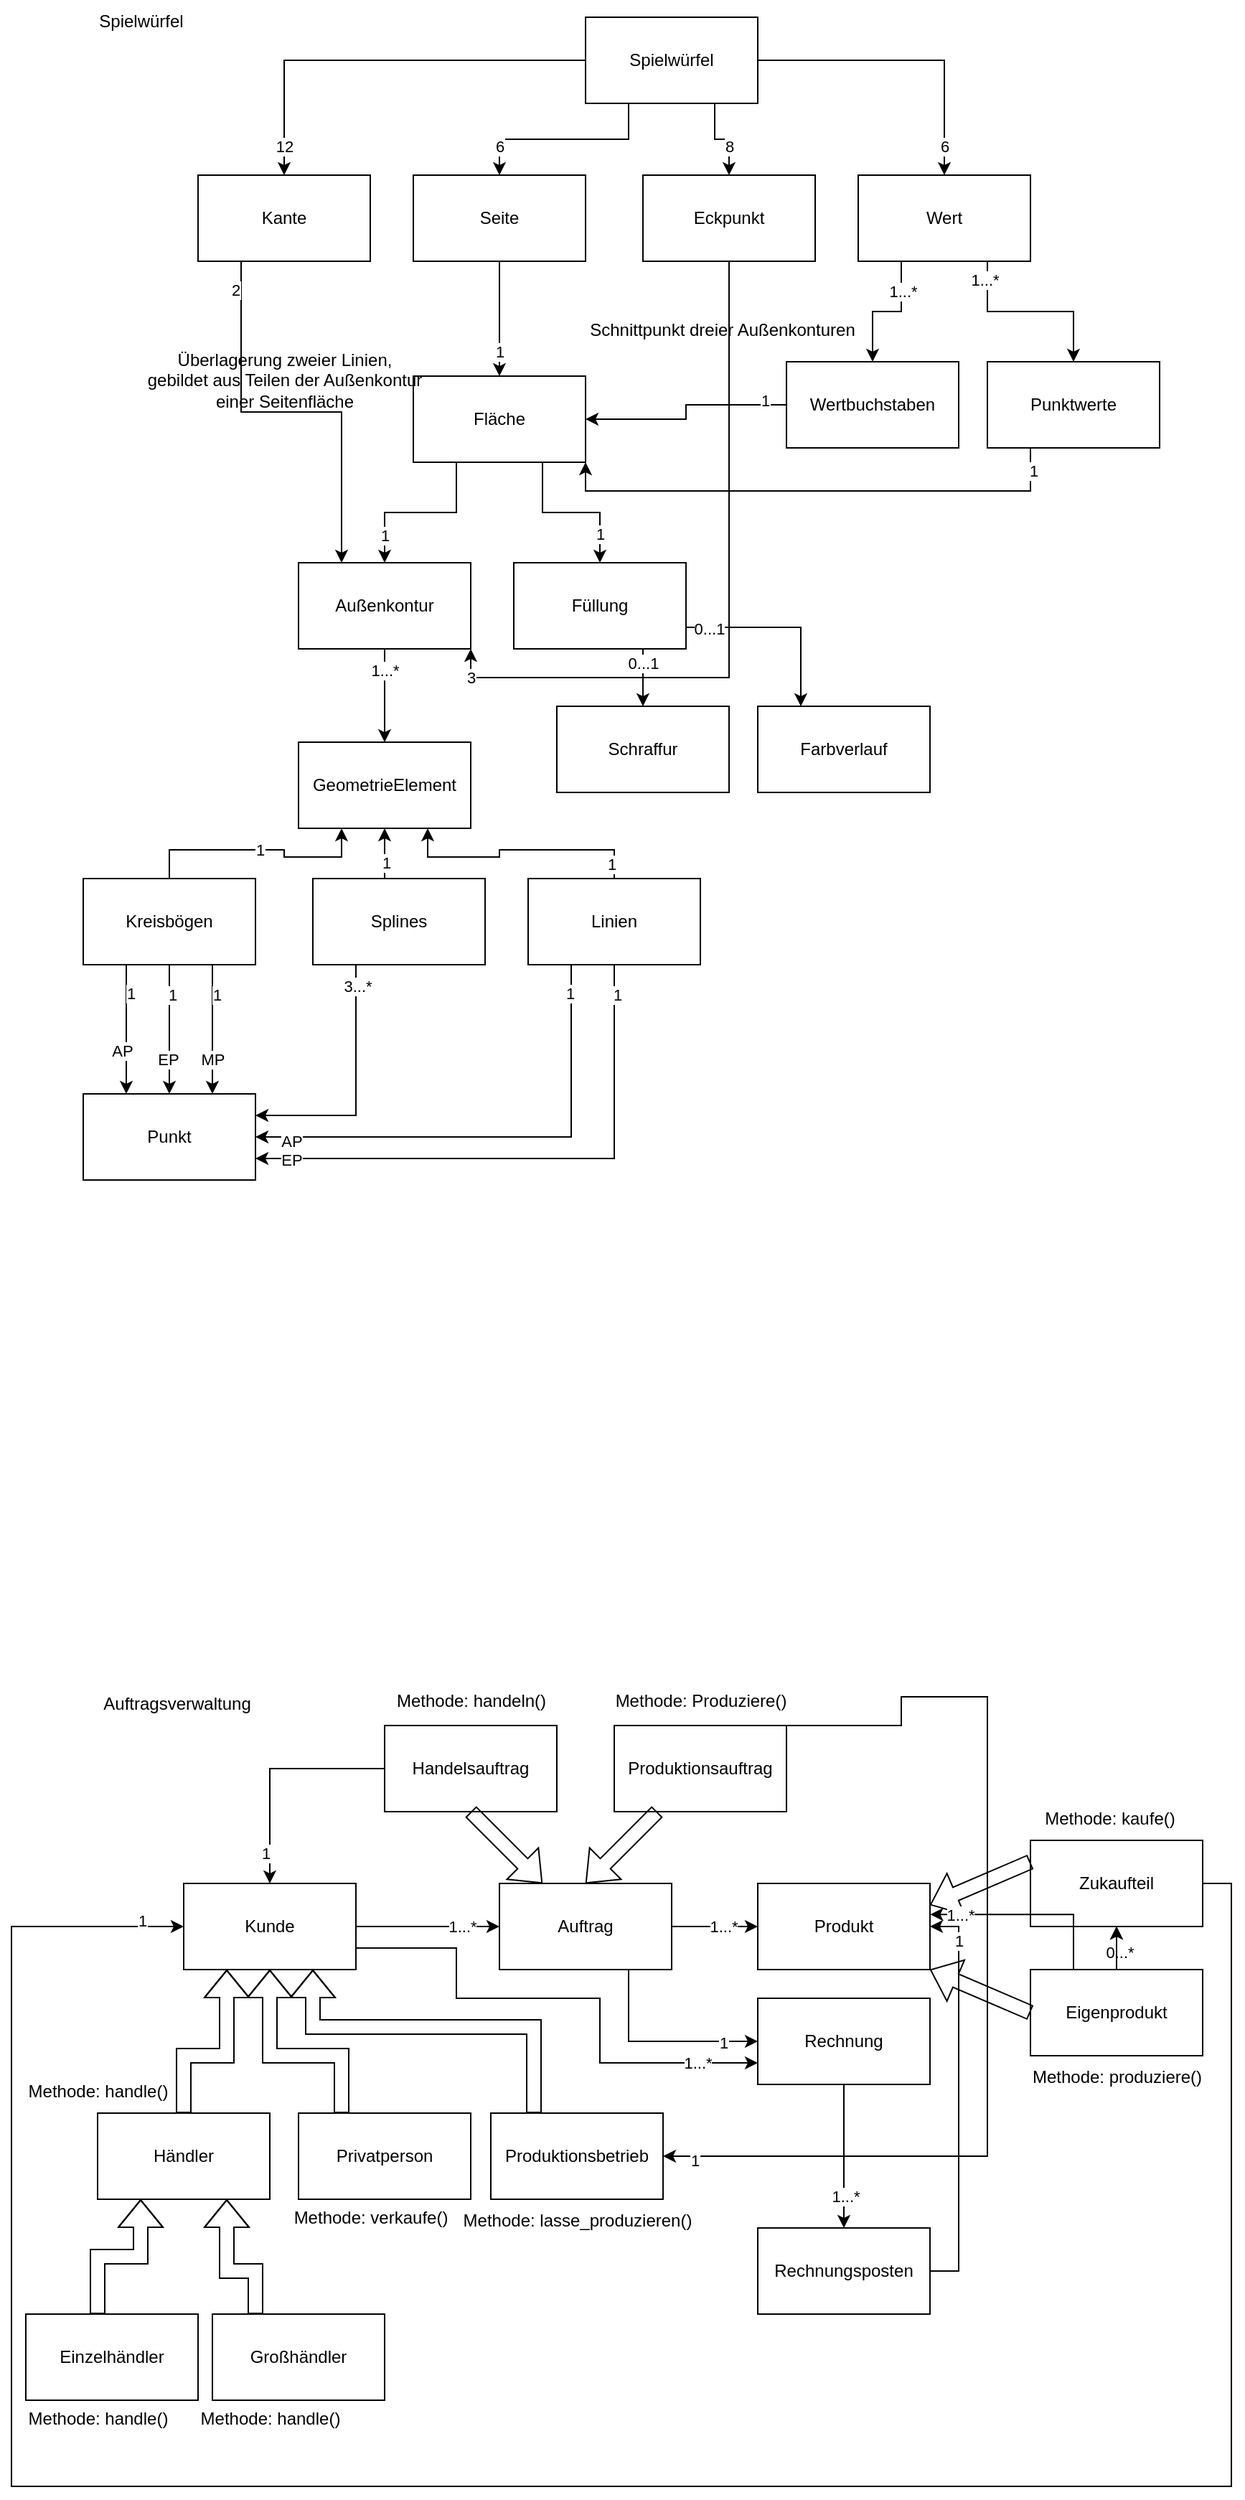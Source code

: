 <mxfile version="22.1.3" type="device">
  <diagram name="Seite-1" id="fMnwsKvVksurHx0eQshE">
    <mxGraphModel dx="2093" dy="650" grid="1" gridSize="10" guides="1" tooltips="1" connect="1" arrows="1" fold="1" page="1" pageScale="1" pageWidth="827" pageHeight="1169" math="0" shadow="0">
      <root>
        <mxCell id="0" />
        <mxCell id="1" parent="0" />
        <mxCell id="0lmSHoSCilfrgO7fGJNc-40" style="edgeStyle=orthogonalEdgeStyle;rounded=0;orthogonalLoop=1;jettySize=auto;html=1;exitX=0.25;exitY=1;exitDx=0;exitDy=0;" parent="1" source="0lmSHoSCilfrgO7fGJNc-1" target="0lmSHoSCilfrgO7fGJNc-38" edge="1">
          <mxGeometry relative="1" as="geometry" />
        </mxCell>
        <mxCell id="0lmSHoSCilfrgO7fGJNc-52" value="1...*" style="edgeLabel;html=1;align=center;verticalAlign=middle;resizable=0;points=[];" parent="0lmSHoSCilfrgO7fGJNc-40" vertex="1" connectable="0">
          <mxGeometry x="-0.544" y="1" relative="1" as="geometry">
            <mxPoint as="offset" />
          </mxGeometry>
        </mxCell>
        <mxCell id="0lmSHoSCilfrgO7fGJNc-41" style="edgeStyle=orthogonalEdgeStyle;rounded=0;orthogonalLoop=1;jettySize=auto;html=1;exitX=0.75;exitY=1;exitDx=0;exitDy=0;entryX=0.5;entryY=0;entryDx=0;entryDy=0;" parent="1" source="0lmSHoSCilfrgO7fGJNc-1" target="0lmSHoSCilfrgO7fGJNc-39" edge="1">
          <mxGeometry relative="1" as="geometry" />
        </mxCell>
        <mxCell id="0lmSHoSCilfrgO7fGJNc-53" value="1...*" style="edgeLabel;html=1;align=center;verticalAlign=middle;resizable=0;points=[];" parent="0lmSHoSCilfrgO7fGJNc-41" vertex="1" connectable="0">
          <mxGeometry x="-0.801" y="-2" relative="1" as="geometry">
            <mxPoint as="offset" />
          </mxGeometry>
        </mxCell>
        <mxCell id="0lmSHoSCilfrgO7fGJNc-1" value="Wert" style="rounded=0;whiteSpace=wrap;html=1;" parent="1" vertex="1">
          <mxGeometry x="550" y="130" width="120" height="60" as="geometry" />
        </mxCell>
        <mxCell id="0lmSHoSCilfrgO7fGJNc-32" style="edgeStyle=orthogonalEdgeStyle;rounded=0;orthogonalLoop=1;jettySize=auto;html=1;exitX=0.5;exitY=1;exitDx=0;exitDy=0;entryX=1;entryY=1;entryDx=0;entryDy=0;" parent="1" source="0lmSHoSCilfrgO7fGJNc-2" target="0lmSHoSCilfrgO7fGJNc-6" edge="1">
          <mxGeometry relative="1" as="geometry" />
        </mxCell>
        <mxCell id="0lmSHoSCilfrgO7fGJNc-74" value="3" style="edgeLabel;html=1;align=center;verticalAlign=middle;resizable=0;points=[];" parent="0lmSHoSCilfrgO7fGJNc-32" vertex="1" connectable="0">
          <mxGeometry x="-0.94" y="-1" relative="1" as="geometry">
            <mxPoint x="-179" y="275" as="offset" />
          </mxGeometry>
        </mxCell>
        <mxCell id="0lmSHoSCilfrgO7fGJNc-2" value="Eckpunkt" style="rounded=0;whiteSpace=wrap;html=1;" parent="1" vertex="1">
          <mxGeometry x="400" y="130" width="120" height="60" as="geometry" />
        </mxCell>
        <mxCell id="0lmSHoSCilfrgO7fGJNc-14" style="edgeStyle=orthogonalEdgeStyle;rounded=0;orthogonalLoop=1;jettySize=auto;html=1;exitX=0.5;exitY=1;exitDx=0;exitDy=0;entryX=0.5;entryY=0;entryDx=0;entryDy=0;" parent="1" source="0lmSHoSCilfrgO7fGJNc-3" target="0lmSHoSCilfrgO7fGJNc-5" edge="1">
          <mxGeometry relative="1" as="geometry" />
        </mxCell>
        <mxCell id="0lmSHoSCilfrgO7fGJNc-48" value="1" style="edgeLabel;html=1;align=center;verticalAlign=middle;resizable=0;points=[];" parent="0lmSHoSCilfrgO7fGJNc-14" vertex="1" connectable="0">
          <mxGeometry x="-0.558" y="1" relative="1" as="geometry">
            <mxPoint x="-1" y="45" as="offset" />
          </mxGeometry>
        </mxCell>
        <mxCell id="0lmSHoSCilfrgO7fGJNc-3" value="Seite" style="rounded=0;whiteSpace=wrap;html=1;" parent="1" vertex="1">
          <mxGeometry x="240" y="130" width="120" height="60" as="geometry" />
        </mxCell>
        <mxCell id="0lmSHoSCilfrgO7fGJNc-31" style="edgeStyle=orthogonalEdgeStyle;rounded=0;orthogonalLoop=1;jettySize=auto;html=1;exitX=0.25;exitY=1;exitDx=0;exitDy=0;entryX=0.25;entryY=0;entryDx=0;entryDy=0;" parent="1" source="0lmSHoSCilfrgO7fGJNc-4" target="0lmSHoSCilfrgO7fGJNc-6" edge="1">
          <mxGeometry relative="1" as="geometry" />
        </mxCell>
        <mxCell id="0lmSHoSCilfrgO7fGJNc-58" value="2" style="edgeLabel;html=1;align=center;verticalAlign=middle;resizable=0;points=[];" parent="0lmSHoSCilfrgO7fGJNc-31" vertex="1" connectable="0">
          <mxGeometry x="-0.86" y="-4" relative="1" as="geometry">
            <mxPoint as="offset" />
          </mxGeometry>
        </mxCell>
        <mxCell id="0lmSHoSCilfrgO7fGJNc-4" value="Kante" style="rounded=0;whiteSpace=wrap;html=1;" parent="1" vertex="1">
          <mxGeometry x="90" y="130" width="120" height="60" as="geometry" />
        </mxCell>
        <mxCell id="0lmSHoSCilfrgO7fGJNc-15" style="edgeStyle=orthogonalEdgeStyle;rounded=0;orthogonalLoop=1;jettySize=auto;html=1;exitX=0.25;exitY=1;exitDx=0;exitDy=0;entryX=0.5;entryY=0;entryDx=0;entryDy=0;" parent="1" source="0lmSHoSCilfrgO7fGJNc-5" target="0lmSHoSCilfrgO7fGJNc-6" edge="1">
          <mxGeometry relative="1" as="geometry" />
        </mxCell>
        <mxCell id="0lmSHoSCilfrgO7fGJNc-54" value="1" style="edgeLabel;html=1;align=center;verticalAlign=middle;resizable=0;points=[];" parent="0lmSHoSCilfrgO7fGJNc-15" vertex="1" connectable="0">
          <mxGeometry x="-0.626" relative="1" as="geometry">
            <mxPoint x="-50" y="28" as="offset" />
          </mxGeometry>
        </mxCell>
        <mxCell id="0lmSHoSCilfrgO7fGJNc-16" value="1" style="edgeStyle=orthogonalEdgeStyle;rounded=0;orthogonalLoop=1;jettySize=auto;html=1;exitX=0.75;exitY=1;exitDx=0;exitDy=0;" parent="1" source="0lmSHoSCilfrgO7fGJNc-5" target="0lmSHoSCilfrgO7fGJNc-8" edge="1">
          <mxGeometry x="0.636" relative="1" as="geometry">
            <mxPoint as="offset" />
          </mxGeometry>
        </mxCell>
        <mxCell id="0lmSHoSCilfrgO7fGJNc-5" value="Fläche" style="rounded=0;whiteSpace=wrap;html=1;" parent="1" vertex="1">
          <mxGeometry x="240" y="270" width="120" height="60" as="geometry" />
        </mxCell>
        <mxCell id="0lmSHoSCilfrgO7fGJNc-17" style="edgeStyle=orthogonalEdgeStyle;rounded=0;orthogonalLoop=1;jettySize=auto;html=1;exitX=0.5;exitY=1;exitDx=0;exitDy=0;entryX=0.5;entryY=0;entryDx=0;entryDy=0;" parent="1" source="0lmSHoSCilfrgO7fGJNc-6" target="0lmSHoSCilfrgO7fGJNc-7" edge="1">
          <mxGeometry relative="1" as="geometry" />
        </mxCell>
        <mxCell id="0lmSHoSCilfrgO7fGJNc-57" value="1...*" style="edgeLabel;html=1;align=center;verticalAlign=middle;resizable=0;points=[];" parent="0lmSHoSCilfrgO7fGJNc-17" vertex="1" connectable="0">
          <mxGeometry x="-0.559" relative="1" as="geometry">
            <mxPoint as="offset" />
          </mxGeometry>
        </mxCell>
        <mxCell id="0lmSHoSCilfrgO7fGJNc-6" value="Außenkontur" style="rounded=0;whiteSpace=wrap;html=1;" parent="1" vertex="1">
          <mxGeometry x="160" y="400" width="120" height="60" as="geometry" />
        </mxCell>
        <mxCell id="0lmSHoSCilfrgO7fGJNc-21" value="1" style="edgeStyle=orthogonalEdgeStyle;rounded=0;orthogonalLoop=1;jettySize=auto;html=1;exitX=0.5;exitY=0;exitDx=0;exitDy=0;entryX=0.25;entryY=1;entryDx=0;entryDy=0;" parent="1" source="0lmSHoSCilfrgO7fGJNc-18" target="0lmSHoSCilfrgO7fGJNc-7" edge="1">
          <mxGeometry relative="1" as="geometry" />
        </mxCell>
        <mxCell id="0lmSHoSCilfrgO7fGJNc-22" style="edgeStyle=orthogonalEdgeStyle;rounded=0;orthogonalLoop=1;jettySize=auto;html=1;exitX=0.5;exitY=0;exitDx=0;exitDy=0;entryX=0.5;entryY=1;entryDx=0;entryDy=0;" parent="1" source="0lmSHoSCilfrgO7fGJNc-19" target="0lmSHoSCilfrgO7fGJNc-7" edge="1">
          <mxGeometry relative="1" as="geometry" />
        </mxCell>
        <mxCell id="0lmSHoSCilfrgO7fGJNc-59" value="1" style="edgeLabel;html=1;align=center;verticalAlign=middle;resizable=0;points=[];" parent="0lmSHoSCilfrgO7fGJNc-22" vertex="1" connectable="0">
          <mxGeometry x="-0.056" y="-1" relative="1" as="geometry">
            <mxPoint as="offset" />
          </mxGeometry>
        </mxCell>
        <mxCell id="0lmSHoSCilfrgO7fGJNc-23" style="edgeStyle=orthogonalEdgeStyle;rounded=0;orthogonalLoop=1;jettySize=auto;html=1;exitX=0.5;exitY=0;exitDx=0;exitDy=0;entryX=0.75;entryY=1;entryDx=0;entryDy=0;" parent="1" source="0lmSHoSCilfrgO7fGJNc-20" target="0lmSHoSCilfrgO7fGJNc-7" edge="1">
          <mxGeometry relative="1" as="geometry" />
        </mxCell>
        <mxCell id="0lmSHoSCilfrgO7fGJNc-60" value="1" style="edgeLabel;html=1;align=center;verticalAlign=middle;resizable=0;points=[];" parent="0lmSHoSCilfrgO7fGJNc-23" vertex="1" connectable="0">
          <mxGeometry x="-0.882" y="2" relative="1" as="geometry">
            <mxPoint as="offset" />
          </mxGeometry>
        </mxCell>
        <mxCell id="0lmSHoSCilfrgO7fGJNc-7" value="GeometrieElement" style="rounded=0;whiteSpace=wrap;html=1;" parent="1" vertex="1">
          <mxGeometry x="160" y="525" width="120" height="60" as="geometry" />
        </mxCell>
        <mxCell id="0lmSHoSCilfrgO7fGJNc-46" style="edgeStyle=orthogonalEdgeStyle;rounded=0;orthogonalLoop=1;jettySize=auto;html=1;exitX=0.75;exitY=1;exitDx=0;exitDy=0;entryX=0.5;entryY=0;entryDx=0;entryDy=0;" parent="1" source="0lmSHoSCilfrgO7fGJNc-8" target="0lmSHoSCilfrgO7fGJNc-44" edge="1">
          <mxGeometry relative="1" as="geometry" />
        </mxCell>
        <mxCell id="0lmSHoSCilfrgO7fGJNc-56" value="0...1" style="edgeLabel;html=1;align=center;verticalAlign=middle;resizable=0;points=[];" parent="0lmSHoSCilfrgO7fGJNc-46" vertex="1" connectable="0">
          <mxGeometry x="-0.855" relative="1" as="geometry">
            <mxPoint y="7" as="offset" />
          </mxGeometry>
        </mxCell>
        <mxCell id="0lmSHoSCilfrgO7fGJNc-47" style="edgeStyle=orthogonalEdgeStyle;rounded=0;orthogonalLoop=1;jettySize=auto;html=1;exitX=1;exitY=0.75;exitDx=0;exitDy=0;entryX=0.25;entryY=0;entryDx=0;entryDy=0;" parent="1" source="0lmSHoSCilfrgO7fGJNc-8" target="0lmSHoSCilfrgO7fGJNc-45" edge="1">
          <mxGeometry relative="1" as="geometry" />
        </mxCell>
        <mxCell id="0lmSHoSCilfrgO7fGJNc-55" value="0...1" style="edgeLabel;html=1;align=center;verticalAlign=middle;resizable=0;points=[];" parent="0lmSHoSCilfrgO7fGJNc-47" vertex="1" connectable="0">
          <mxGeometry x="-0.767" y="-1" relative="1" as="geometry">
            <mxPoint as="offset" />
          </mxGeometry>
        </mxCell>
        <mxCell id="0lmSHoSCilfrgO7fGJNc-8" value="Füllung" style="rounded=0;whiteSpace=wrap;html=1;" parent="1" vertex="1">
          <mxGeometry x="310" y="400" width="120" height="60" as="geometry" />
        </mxCell>
        <mxCell id="0lmSHoSCilfrgO7fGJNc-10" style="edgeStyle=orthogonalEdgeStyle;rounded=0;orthogonalLoop=1;jettySize=auto;html=1;exitX=0;exitY=0.5;exitDx=0;exitDy=0;entryX=0.5;entryY=0;entryDx=0;entryDy=0;" parent="1" source="0lmSHoSCilfrgO7fGJNc-9" target="0lmSHoSCilfrgO7fGJNc-4" edge="1">
          <mxGeometry relative="1" as="geometry" />
        </mxCell>
        <mxCell id="0lmSHoSCilfrgO7fGJNc-34" value="12" style="edgeLabel;html=1;align=center;verticalAlign=middle;resizable=0;points=[];" parent="0lmSHoSCilfrgO7fGJNc-10" vertex="1" connectable="0">
          <mxGeometry x="-0.8" y="-2" relative="1" as="geometry">
            <mxPoint x="-181" y="62" as="offset" />
          </mxGeometry>
        </mxCell>
        <mxCell id="0lmSHoSCilfrgO7fGJNc-11" style="edgeStyle=orthogonalEdgeStyle;rounded=0;orthogonalLoop=1;jettySize=auto;html=1;exitX=0.25;exitY=1;exitDx=0;exitDy=0;entryX=0.5;entryY=0;entryDx=0;entryDy=0;" parent="1" source="0lmSHoSCilfrgO7fGJNc-9" target="0lmSHoSCilfrgO7fGJNc-3" edge="1">
          <mxGeometry relative="1" as="geometry" />
        </mxCell>
        <mxCell id="0lmSHoSCilfrgO7fGJNc-35" value="6" style="edgeLabel;html=1;align=center;verticalAlign=middle;resizable=0;points=[];" parent="0lmSHoSCilfrgO7fGJNc-11" vertex="1" connectable="0">
          <mxGeometry x="-0.8" y="4" relative="1" as="geometry">
            <mxPoint x="-94" y="16" as="offset" />
          </mxGeometry>
        </mxCell>
        <mxCell id="0lmSHoSCilfrgO7fGJNc-12" style="edgeStyle=orthogonalEdgeStyle;rounded=0;orthogonalLoop=1;jettySize=auto;html=1;exitX=0.75;exitY=1;exitDx=0;exitDy=0;entryX=0.5;entryY=0;entryDx=0;entryDy=0;" parent="1" source="0lmSHoSCilfrgO7fGJNc-9" target="0lmSHoSCilfrgO7fGJNc-2" edge="1">
          <mxGeometry relative="1" as="geometry" />
        </mxCell>
        <mxCell id="0lmSHoSCilfrgO7fGJNc-36" value="8" style="edgeLabel;html=1;align=center;verticalAlign=middle;resizable=0;points=[];" parent="0lmSHoSCilfrgO7fGJNc-12" vertex="1" connectable="0">
          <mxGeometry x="-0.533" y="3" relative="1" as="geometry">
            <mxPoint x="7" y="16" as="offset" />
          </mxGeometry>
        </mxCell>
        <mxCell id="0lmSHoSCilfrgO7fGJNc-13" style="edgeStyle=orthogonalEdgeStyle;rounded=0;orthogonalLoop=1;jettySize=auto;html=1;exitX=1;exitY=0.5;exitDx=0;exitDy=0;" parent="1" source="0lmSHoSCilfrgO7fGJNc-9" target="0lmSHoSCilfrgO7fGJNc-1" edge="1">
          <mxGeometry relative="1" as="geometry" />
        </mxCell>
        <mxCell id="0lmSHoSCilfrgO7fGJNc-37" value="6" style="edgeLabel;html=1;align=center;verticalAlign=middle;resizable=0;points=[];" parent="0lmSHoSCilfrgO7fGJNc-13" vertex="1" connectable="0">
          <mxGeometry x="-0.514" y="-1" relative="1" as="geometry">
            <mxPoint x="79" y="59" as="offset" />
          </mxGeometry>
        </mxCell>
        <mxCell id="0lmSHoSCilfrgO7fGJNc-9" value="Spielwürfel" style="rounded=0;whiteSpace=wrap;html=1;" parent="1" vertex="1">
          <mxGeometry x="360" y="20" width="120" height="60" as="geometry" />
        </mxCell>
        <mxCell id="0lmSHoSCilfrgO7fGJNc-25" style="edgeStyle=orthogonalEdgeStyle;rounded=0;orthogonalLoop=1;jettySize=auto;html=1;exitX=0.25;exitY=1;exitDx=0;exitDy=0;entryX=0.25;entryY=0;entryDx=0;entryDy=0;" parent="1" source="0lmSHoSCilfrgO7fGJNc-18" target="0lmSHoSCilfrgO7fGJNc-24" edge="1">
          <mxGeometry relative="1" as="geometry" />
        </mxCell>
        <mxCell id="0lmSHoSCilfrgO7fGJNc-61" value="1" style="edgeLabel;html=1;align=center;verticalAlign=middle;resizable=0;points=[];" parent="0lmSHoSCilfrgO7fGJNc-25" vertex="1" connectable="0">
          <mxGeometry x="-0.449" y="3" relative="1" as="geometry">
            <mxPoint y="-5" as="offset" />
          </mxGeometry>
        </mxCell>
        <mxCell id="0lmSHoSCilfrgO7fGJNc-62" value="AP" style="edgeLabel;html=1;align=center;verticalAlign=middle;resizable=0;points=[];" parent="0lmSHoSCilfrgO7fGJNc-25" vertex="1" connectable="0">
          <mxGeometry x="0.334" y="-3" relative="1" as="geometry">
            <mxPoint as="offset" />
          </mxGeometry>
        </mxCell>
        <mxCell id="0lmSHoSCilfrgO7fGJNc-26" style="edgeStyle=orthogonalEdgeStyle;rounded=0;orthogonalLoop=1;jettySize=auto;html=1;exitX=0.5;exitY=1;exitDx=0;exitDy=0;" parent="1" source="0lmSHoSCilfrgO7fGJNc-18" target="0lmSHoSCilfrgO7fGJNc-24" edge="1">
          <mxGeometry relative="1" as="geometry" />
        </mxCell>
        <mxCell id="0lmSHoSCilfrgO7fGJNc-63" value="1" style="edgeLabel;html=1;align=center;verticalAlign=middle;resizable=0;points=[];" parent="0lmSHoSCilfrgO7fGJNc-26" vertex="1" connectable="0">
          <mxGeometry x="-0.533" y="2" relative="1" as="geometry">
            <mxPoint as="offset" />
          </mxGeometry>
        </mxCell>
        <mxCell id="0lmSHoSCilfrgO7fGJNc-64" value="EP" style="edgeLabel;html=1;align=center;verticalAlign=middle;resizable=0;points=[];" parent="0lmSHoSCilfrgO7fGJNc-26" vertex="1" connectable="0">
          <mxGeometry x="0.461" y="-1" relative="1" as="geometry">
            <mxPoint as="offset" />
          </mxGeometry>
        </mxCell>
        <mxCell id="0lmSHoSCilfrgO7fGJNc-27" style="edgeStyle=orthogonalEdgeStyle;rounded=0;orthogonalLoop=1;jettySize=auto;html=1;exitX=0.75;exitY=1;exitDx=0;exitDy=0;entryX=0.75;entryY=0;entryDx=0;entryDy=0;" parent="1" source="0lmSHoSCilfrgO7fGJNc-18" target="0lmSHoSCilfrgO7fGJNc-24" edge="1">
          <mxGeometry relative="1" as="geometry" />
        </mxCell>
        <mxCell id="0lmSHoSCilfrgO7fGJNc-65" value="1" style="edgeLabel;html=1;align=center;verticalAlign=middle;resizable=0;points=[];" parent="0lmSHoSCilfrgO7fGJNc-27" vertex="1" connectable="0">
          <mxGeometry x="-0.533" y="3" relative="1" as="geometry">
            <mxPoint as="offset" />
          </mxGeometry>
        </mxCell>
        <mxCell id="0lmSHoSCilfrgO7fGJNc-66" value="MP" style="edgeLabel;html=1;align=center;verticalAlign=middle;resizable=0;points=[];" parent="0lmSHoSCilfrgO7fGJNc-27" vertex="1" connectable="0">
          <mxGeometry x="0.461" relative="1" as="geometry">
            <mxPoint as="offset" />
          </mxGeometry>
        </mxCell>
        <mxCell id="0lmSHoSCilfrgO7fGJNc-18" value="Kreisbögen" style="rounded=0;whiteSpace=wrap;html=1;" parent="1" vertex="1">
          <mxGeometry x="10" y="620" width="120" height="60" as="geometry" />
        </mxCell>
        <mxCell id="0lmSHoSCilfrgO7fGJNc-28" style="edgeStyle=orthogonalEdgeStyle;rounded=0;orthogonalLoop=1;jettySize=auto;html=1;exitX=0.25;exitY=1;exitDx=0;exitDy=0;entryX=1;entryY=0.25;entryDx=0;entryDy=0;" parent="1" source="0lmSHoSCilfrgO7fGJNc-19" target="0lmSHoSCilfrgO7fGJNc-24" edge="1">
          <mxGeometry relative="1" as="geometry">
            <mxPoint x="130" y="800" as="targetPoint" />
          </mxGeometry>
        </mxCell>
        <mxCell id="0lmSHoSCilfrgO7fGJNc-67" value="3...*" style="edgeLabel;html=1;align=center;verticalAlign=middle;resizable=0;points=[];" parent="0lmSHoSCilfrgO7fGJNc-28" vertex="1" connectable="0">
          <mxGeometry x="-0.836" y="1" relative="1" as="geometry">
            <mxPoint as="offset" />
          </mxGeometry>
        </mxCell>
        <mxCell id="0lmSHoSCilfrgO7fGJNc-19" value="Splines" style="rounded=0;whiteSpace=wrap;html=1;" parent="1" vertex="1">
          <mxGeometry x="170" y="620" width="120" height="60" as="geometry" />
        </mxCell>
        <mxCell id="0lmSHoSCilfrgO7fGJNc-29" style="edgeStyle=orthogonalEdgeStyle;rounded=0;orthogonalLoop=1;jettySize=auto;html=1;exitX=0.25;exitY=1;exitDx=0;exitDy=0;entryX=1;entryY=0.5;entryDx=0;entryDy=0;" parent="1" source="0lmSHoSCilfrgO7fGJNc-20" target="0lmSHoSCilfrgO7fGJNc-24" edge="1">
          <mxGeometry relative="1" as="geometry" />
        </mxCell>
        <mxCell id="0lmSHoSCilfrgO7fGJNc-68" value="1" style="edgeLabel;html=1;align=center;verticalAlign=middle;resizable=0;points=[];" parent="0lmSHoSCilfrgO7fGJNc-29" vertex="1" connectable="0">
          <mxGeometry x="-0.899" y="-1" relative="1" as="geometry">
            <mxPoint y="3" as="offset" />
          </mxGeometry>
        </mxCell>
        <mxCell id="0lmSHoSCilfrgO7fGJNc-70" value="AP" style="edgeLabel;html=1;align=center;verticalAlign=middle;resizable=0;points=[];" parent="0lmSHoSCilfrgO7fGJNc-29" vertex="1" connectable="0">
          <mxGeometry x="0.852" y="3" relative="1" as="geometry">
            <mxPoint as="offset" />
          </mxGeometry>
        </mxCell>
        <mxCell id="0lmSHoSCilfrgO7fGJNc-30" style="edgeStyle=orthogonalEdgeStyle;rounded=0;orthogonalLoop=1;jettySize=auto;html=1;exitX=0.5;exitY=1;exitDx=0;exitDy=0;entryX=1;entryY=0.75;entryDx=0;entryDy=0;" parent="1" source="0lmSHoSCilfrgO7fGJNc-20" target="0lmSHoSCilfrgO7fGJNc-24" edge="1">
          <mxGeometry relative="1" as="geometry" />
        </mxCell>
        <mxCell id="0lmSHoSCilfrgO7fGJNc-69" value="1" style="edgeLabel;html=1;align=center;verticalAlign=middle;resizable=0;points=[];" parent="0lmSHoSCilfrgO7fGJNc-30" vertex="1" connectable="0">
          <mxGeometry x="-0.891" y="2" relative="1" as="geometry">
            <mxPoint as="offset" />
          </mxGeometry>
        </mxCell>
        <mxCell id="0lmSHoSCilfrgO7fGJNc-72" value="EP" style="edgeLabel;html=1;align=center;verticalAlign=middle;resizable=0;points=[];" parent="0lmSHoSCilfrgO7fGJNc-30" vertex="1" connectable="0">
          <mxGeometry x="0.869" y="1" relative="1" as="geometry">
            <mxPoint as="offset" />
          </mxGeometry>
        </mxCell>
        <mxCell id="0lmSHoSCilfrgO7fGJNc-20" value="Linien" style="rounded=0;whiteSpace=wrap;html=1;" parent="1" vertex="1">
          <mxGeometry x="320" y="620" width="120" height="60" as="geometry" />
        </mxCell>
        <mxCell id="0lmSHoSCilfrgO7fGJNc-24" value="Punkt" style="rounded=0;whiteSpace=wrap;html=1;" parent="1" vertex="1">
          <mxGeometry x="10" y="770" width="120" height="60" as="geometry" />
        </mxCell>
        <mxCell id="0lmSHoSCilfrgO7fGJNc-42" style="edgeStyle=orthogonalEdgeStyle;rounded=0;orthogonalLoop=1;jettySize=auto;html=1;exitX=0;exitY=0.5;exitDx=0;exitDy=0;entryX=1;entryY=0.5;entryDx=0;entryDy=0;" parent="1" source="0lmSHoSCilfrgO7fGJNc-38" target="0lmSHoSCilfrgO7fGJNc-5" edge="1">
          <mxGeometry relative="1" as="geometry" />
        </mxCell>
        <mxCell id="0lmSHoSCilfrgO7fGJNc-50" value="1" style="edgeLabel;html=1;align=center;verticalAlign=middle;resizable=0;points=[];" parent="0lmSHoSCilfrgO7fGJNc-42" vertex="1" connectable="0">
          <mxGeometry x="-0.797" y="-3" relative="1" as="geometry">
            <mxPoint as="offset" />
          </mxGeometry>
        </mxCell>
        <mxCell id="0lmSHoSCilfrgO7fGJNc-38" value="Wertbuchstaben" style="rounded=0;whiteSpace=wrap;html=1;" parent="1" vertex="1">
          <mxGeometry x="500" y="260" width="120" height="60" as="geometry" />
        </mxCell>
        <mxCell id="0lmSHoSCilfrgO7fGJNc-43" style="edgeStyle=orthogonalEdgeStyle;rounded=0;orthogonalLoop=1;jettySize=auto;html=1;exitX=0.25;exitY=1;exitDx=0;exitDy=0;entryX=1;entryY=1;entryDx=0;entryDy=0;" parent="1" source="0lmSHoSCilfrgO7fGJNc-39" target="0lmSHoSCilfrgO7fGJNc-5" edge="1">
          <mxGeometry relative="1" as="geometry" />
        </mxCell>
        <mxCell id="0lmSHoSCilfrgO7fGJNc-51" value="1" style="edgeLabel;html=1;align=center;verticalAlign=middle;resizable=0;points=[];" parent="0lmSHoSCilfrgO7fGJNc-43" vertex="1" connectable="0">
          <mxGeometry x="-0.91" y="2" relative="1" as="geometry">
            <mxPoint as="offset" />
          </mxGeometry>
        </mxCell>
        <mxCell id="0lmSHoSCilfrgO7fGJNc-39" value="Punktwerte" style="rounded=0;whiteSpace=wrap;html=1;" parent="1" vertex="1">
          <mxGeometry x="640" y="260" width="120" height="60" as="geometry" />
        </mxCell>
        <mxCell id="0lmSHoSCilfrgO7fGJNc-44" value="Schraffur" style="rounded=0;whiteSpace=wrap;html=1;" parent="1" vertex="1">
          <mxGeometry x="340" y="500" width="120" height="60" as="geometry" />
        </mxCell>
        <mxCell id="0lmSHoSCilfrgO7fGJNc-45" value="Farbverlauf" style="whiteSpace=wrap;html=1;" parent="1" vertex="1">
          <mxGeometry x="480" y="500" width="120" height="60" as="geometry" />
        </mxCell>
        <mxCell id="0lmSHoSCilfrgO7fGJNc-73" value="Überlagerung zweier Linien,&lt;br&gt;gebildet aus Teilen der Außenkontur&lt;br&gt;einer Seitenfläche" style="text;html=1;align=center;verticalAlign=middle;resizable=0;points=[];autosize=1;strokeColor=none;fillColor=none;" parent="1" vertex="1">
          <mxGeometry x="45" y="243" width="210" height="60" as="geometry" />
        </mxCell>
        <mxCell id="0lmSHoSCilfrgO7fGJNc-75" value="Schnittpunkt dreier Außenkonturen" style="text;html=1;align=center;verticalAlign=middle;resizable=0;points=[];autosize=1;strokeColor=none;fillColor=none;" parent="1" vertex="1">
          <mxGeometry x="350" y="222.76" width="210" height="30" as="geometry" />
        </mxCell>
        <mxCell id="l9nCcdlB68UIBRduVQfz-1" value="Spielwürfel" style="text;html=1;align=center;verticalAlign=middle;resizable=0;points=[];autosize=1;strokeColor=none;fillColor=none;" vertex="1" parent="1">
          <mxGeometry x="10" y="8" width="80" height="30" as="geometry" />
        </mxCell>
        <mxCell id="l9nCcdlB68UIBRduVQfz-2" value="Auftragsverwaltung&lt;br&gt;" style="text;html=1;align=center;verticalAlign=middle;resizable=0;points=[];autosize=1;strokeColor=none;fillColor=none;" vertex="1" parent="1">
          <mxGeometry x="10" y="1180" width="130" height="30" as="geometry" />
        </mxCell>
        <mxCell id="l9nCcdlB68UIBRduVQfz-3" value="Produkt" style="rounded=0;whiteSpace=wrap;html=1;" vertex="1" parent="1">
          <mxGeometry x="480" y="1320" width="120" height="60" as="geometry" />
        </mxCell>
        <mxCell id="l9nCcdlB68UIBRduVQfz-22" style="edgeStyle=orthogonalEdgeStyle;rounded=0;orthogonalLoop=1;jettySize=auto;html=1;exitX=1;exitY=0.5;exitDx=0;exitDy=0;entryX=0;entryY=0.5;entryDx=0;entryDy=0;" edge="1" parent="1" source="l9nCcdlB68UIBRduVQfz-4" target="l9nCcdlB68UIBRduVQfz-3">
          <mxGeometry relative="1" as="geometry" />
        </mxCell>
        <mxCell id="l9nCcdlB68UIBRduVQfz-23" value="1...*" style="edgeLabel;html=1;align=center;verticalAlign=middle;resizable=0;points=[];" vertex="1" connectable="0" parent="l9nCcdlB68UIBRduVQfz-22">
          <mxGeometry x="0.55" y="1" relative="1" as="geometry">
            <mxPoint x="-11" y="1" as="offset" />
          </mxGeometry>
        </mxCell>
        <mxCell id="l9nCcdlB68UIBRduVQfz-36" style="edgeStyle=orthogonalEdgeStyle;rounded=0;orthogonalLoop=1;jettySize=auto;html=1;exitX=0.75;exitY=1;exitDx=0;exitDy=0;entryX=0;entryY=0.5;entryDx=0;entryDy=0;" edge="1" parent="1" source="l9nCcdlB68UIBRduVQfz-4" target="l9nCcdlB68UIBRduVQfz-5">
          <mxGeometry relative="1" as="geometry" />
        </mxCell>
        <mxCell id="l9nCcdlB68UIBRduVQfz-37" value="1" style="edgeLabel;html=1;align=center;verticalAlign=middle;resizable=0;points=[];" vertex="1" connectable="0" parent="l9nCcdlB68UIBRduVQfz-36">
          <mxGeometry x="0.657" y="-1" relative="1" as="geometry">
            <mxPoint as="offset" />
          </mxGeometry>
        </mxCell>
        <mxCell id="l9nCcdlB68UIBRduVQfz-4" value="Auftrag" style="rounded=0;whiteSpace=wrap;html=1;" vertex="1" parent="1">
          <mxGeometry x="300" y="1320" width="120" height="60" as="geometry" />
        </mxCell>
        <mxCell id="l9nCcdlB68UIBRduVQfz-41" style="edgeStyle=orthogonalEdgeStyle;rounded=0;orthogonalLoop=1;jettySize=auto;html=1;exitX=0.5;exitY=1;exitDx=0;exitDy=0;" edge="1" parent="1" source="l9nCcdlB68UIBRduVQfz-5" target="l9nCcdlB68UIBRduVQfz-40">
          <mxGeometry relative="1" as="geometry" />
        </mxCell>
        <mxCell id="l9nCcdlB68UIBRduVQfz-42" value="1...*" style="edgeLabel;html=1;align=center;verticalAlign=middle;resizable=0;points=[];" vertex="1" connectable="0" parent="l9nCcdlB68UIBRduVQfz-41">
          <mxGeometry x="0.56" y="1" relative="1" as="geometry">
            <mxPoint as="offset" />
          </mxGeometry>
        </mxCell>
        <mxCell id="l9nCcdlB68UIBRduVQfz-5" value="Rechnung" style="rounded=0;whiteSpace=wrap;html=1;" vertex="1" parent="1">
          <mxGeometry x="480" y="1400" width="120" height="60" as="geometry" />
        </mxCell>
        <mxCell id="l9nCcdlB68UIBRduVQfz-20" style="edgeStyle=orthogonalEdgeStyle;rounded=0;orthogonalLoop=1;jettySize=auto;html=1;exitX=1;exitY=0.5;exitDx=0;exitDy=0;" edge="1" parent="1" source="l9nCcdlB68UIBRduVQfz-6" target="l9nCcdlB68UIBRduVQfz-4">
          <mxGeometry relative="1" as="geometry" />
        </mxCell>
        <mxCell id="l9nCcdlB68UIBRduVQfz-21" value="1...*" style="edgeLabel;html=1;align=center;verticalAlign=middle;resizable=0;points=[];" vertex="1" connectable="0" parent="l9nCcdlB68UIBRduVQfz-20">
          <mxGeometry x="0.48" relative="1" as="geometry">
            <mxPoint as="offset" />
          </mxGeometry>
        </mxCell>
        <mxCell id="l9nCcdlB68UIBRduVQfz-38" style="edgeStyle=orthogonalEdgeStyle;rounded=0;orthogonalLoop=1;jettySize=auto;html=1;exitX=1;exitY=0.75;exitDx=0;exitDy=0;entryX=0;entryY=0.75;entryDx=0;entryDy=0;" edge="1" parent="1" source="l9nCcdlB68UIBRduVQfz-6" target="l9nCcdlB68UIBRduVQfz-5">
          <mxGeometry relative="1" as="geometry">
            <Array as="points">
              <mxPoint x="270" y="1365" />
              <mxPoint x="270" y="1400" />
              <mxPoint x="370" y="1400" />
              <mxPoint x="370" y="1445" />
            </Array>
          </mxGeometry>
        </mxCell>
        <mxCell id="l9nCcdlB68UIBRduVQfz-39" value="1...*" style="edgeLabel;html=1;align=center;verticalAlign=middle;resizable=0;points=[];" vertex="1" connectable="0" parent="l9nCcdlB68UIBRduVQfz-38">
          <mxGeometry x="0.767" relative="1" as="geometry">
            <mxPoint as="offset" />
          </mxGeometry>
        </mxCell>
        <mxCell id="l9nCcdlB68UIBRduVQfz-6" value="Kunde" style="rounded=0;whiteSpace=wrap;html=1;" vertex="1" parent="1">
          <mxGeometry x="80" y="1320" width="120" height="60" as="geometry" />
        </mxCell>
        <mxCell id="l9nCcdlB68UIBRduVQfz-7" value="Privatperson" style="rounded=0;whiteSpace=wrap;html=1;" vertex="1" parent="1">
          <mxGeometry x="160" y="1480" width="120" height="60" as="geometry" />
        </mxCell>
        <mxCell id="l9nCcdlB68UIBRduVQfz-8" value="Produktionsbetrieb" style="rounded=0;whiteSpace=wrap;html=1;" vertex="1" parent="1">
          <mxGeometry x="294" y="1480" width="120" height="60" as="geometry" />
        </mxCell>
        <mxCell id="l9nCcdlB68UIBRduVQfz-9" value="Händler" style="rounded=0;whiteSpace=wrap;html=1;" vertex="1" parent="1">
          <mxGeometry x="20" y="1480" width="120" height="60" as="geometry" />
        </mxCell>
        <mxCell id="l9nCcdlB68UIBRduVQfz-13" value="" style="shape=flexArrow;endArrow=classic;html=1;rounded=0;entryX=0.25;entryY=1;entryDx=0;entryDy=0;exitX=0.5;exitY=0;exitDx=0;exitDy=0;" edge="1" parent="1" source="l9nCcdlB68UIBRduVQfz-9" target="l9nCcdlB68UIBRduVQfz-6">
          <mxGeometry width="50" height="50" relative="1" as="geometry">
            <mxPoint x="200" y="1540" as="sourcePoint" />
            <mxPoint x="250" y="1490" as="targetPoint" />
            <Array as="points">
              <mxPoint x="80" y="1440" />
              <mxPoint x="110" y="1440" />
            </Array>
          </mxGeometry>
        </mxCell>
        <mxCell id="l9nCcdlB68UIBRduVQfz-14" value="" style="shape=flexArrow;endArrow=classic;html=1;rounded=0;entryX=0.5;entryY=1;entryDx=0;entryDy=0;exitX=0.25;exitY=0;exitDx=0;exitDy=0;" edge="1" parent="1" source="l9nCcdlB68UIBRduVQfz-7" target="l9nCcdlB68UIBRduVQfz-6">
          <mxGeometry width="50" height="50" relative="1" as="geometry">
            <mxPoint x="90" y="1490" as="sourcePoint" />
            <mxPoint x="120" y="1390" as="targetPoint" />
            <Array as="points">
              <mxPoint x="190" y="1440" />
              <mxPoint x="140" y="1440" />
            </Array>
          </mxGeometry>
        </mxCell>
        <mxCell id="l9nCcdlB68UIBRduVQfz-15" value="" style="shape=flexArrow;endArrow=classic;html=1;rounded=0;entryX=0.75;entryY=1;entryDx=0;entryDy=0;exitX=0.25;exitY=0;exitDx=0;exitDy=0;" edge="1" parent="1" source="l9nCcdlB68UIBRduVQfz-8" target="l9nCcdlB68UIBRduVQfz-6">
          <mxGeometry width="50" height="50" relative="1" as="geometry">
            <mxPoint x="200" y="1490" as="sourcePoint" />
            <mxPoint x="150" y="1390" as="targetPoint" />
            <Array as="points">
              <mxPoint x="324" y="1420" />
              <mxPoint x="170" y="1420" />
            </Array>
          </mxGeometry>
        </mxCell>
        <mxCell id="l9nCcdlB68UIBRduVQfz-16" value="Großhändler" style="rounded=0;whiteSpace=wrap;html=1;" vertex="1" parent="1">
          <mxGeometry x="100" y="1620" width="120" height="60" as="geometry" />
        </mxCell>
        <mxCell id="l9nCcdlB68UIBRduVQfz-17" value="Einzelhändler" style="rounded=0;whiteSpace=wrap;html=1;" vertex="1" parent="1">
          <mxGeometry x="-30" y="1620" width="120" height="60" as="geometry" />
        </mxCell>
        <mxCell id="l9nCcdlB68UIBRduVQfz-18" value="" style="shape=flexArrow;endArrow=classic;html=1;rounded=0;entryX=0.25;entryY=1;entryDx=0;entryDy=0;exitX=0.5;exitY=0;exitDx=0;exitDy=0;" edge="1" parent="1" target="l9nCcdlB68UIBRduVQfz-9">
          <mxGeometry width="50" height="50" relative="1" as="geometry">
            <mxPoint x="20" y="1620" as="sourcePoint" />
            <mxPoint x="50" y="1520" as="targetPoint" />
            <Array as="points">
              <mxPoint x="20" y="1580" />
              <mxPoint x="50" y="1580" />
            </Array>
          </mxGeometry>
        </mxCell>
        <mxCell id="l9nCcdlB68UIBRduVQfz-19" value="" style="shape=flexArrow;endArrow=classic;html=1;rounded=0;exitX=0.25;exitY=0;exitDx=0;exitDy=0;entryX=0.75;entryY=1;entryDx=0;entryDy=0;" edge="1" parent="1" source="l9nCcdlB68UIBRduVQfz-16" target="l9nCcdlB68UIBRduVQfz-9">
          <mxGeometry width="50" height="50" relative="1" as="geometry">
            <mxPoint x="200" y="1580" as="sourcePoint" />
            <mxPoint x="250" y="1530" as="targetPoint" />
            <Array as="points">
              <mxPoint x="130" y="1590" />
              <mxPoint x="110" y="1590" />
            </Array>
          </mxGeometry>
        </mxCell>
        <mxCell id="l9nCcdlB68UIBRduVQfz-29" style="edgeStyle=orthogonalEdgeStyle;rounded=0;orthogonalLoop=1;jettySize=auto;html=1;exitX=0.75;exitY=0;exitDx=0;exitDy=0;entryX=1;entryY=0.5;entryDx=0;entryDy=0;" edge="1" parent="1" source="l9nCcdlB68UIBRduVQfz-24" target="l9nCcdlB68UIBRduVQfz-8">
          <mxGeometry relative="1" as="geometry">
            <Array as="points">
              <mxPoint x="580" y="1210" />
              <mxPoint x="580" y="1190" />
              <mxPoint x="640" y="1190" />
              <mxPoint x="640" y="1510" />
            </Array>
          </mxGeometry>
        </mxCell>
        <mxCell id="l9nCcdlB68UIBRduVQfz-30" value="1" style="edgeLabel;html=1;align=center;verticalAlign=middle;resizable=0;points=[];" vertex="1" connectable="0" parent="l9nCcdlB68UIBRduVQfz-29">
          <mxGeometry x="0.941" y="3" relative="1" as="geometry">
            <mxPoint as="offset" />
          </mxGeometry>
        </mxCell>
        <mxCell id="l9nCcdlB68UIBRduVQfz-24" value="Produktionsauftrag" style="whiteSpace=wrap;html=1;" vertex="1" parent="1">
          <mxGeometry x="380" y="1210" width="120" height="60" as="geometry" />
        </mxCell>
        <mxCell id="l9nCcdlB68UIBRduVQfz-33" style="edgeStyle=orthogonalEdgeStyle;rounded=0;orthogonalLoop=1;jettySize=auto;html=1;exitX=0;exitY=0.5;exitDx=0;exitDy=0;entryX=0.5;entryY=0;entryDx=0;entryDy=0;" edge="1" parent="1" source="l9nCcdlB68UIBRduVQfz-25" target="l9nCcdlB68UIBRduVQfz-6">
          <mxGeometry relative="1" as="geometry" />
        </mxCell>
        <mxCell id="l9nCcdlB68UIBRduVQfz-34" value="1" style="edgeLabel;html=1;align=center;verticalAlign=middle;resizable=0;points=[];" vertex="1" connectable="0" parent="l9nCcdlB68UIBRduVQfz-33">
          <mxGeometry x="0.738" y="-3" relative="1" as="geometry">
            <mxPoint as="offset" />
          </mxGeometry>
        </mxCell>
        <mxCell id="l9nCcdlB68UIBRduVQfz-25" value="Handelsauftrag" style="whiteSpace=wrap;html=1;" vertex="1" parent="1">
          <mxGeometry x="220" y="1210" width="120" height="60" as="geometry" />
        </mxCell>
        <mxCell id="l9nCcdlB68UIBRduVQfz-31" value="" style="shape=flexArrow;endArrow=classic;html=1;rounded=0;exitX=0.5;exitY=1;exitDx=0;exitDy=0;entryX=0.25;entryY=0;entryDx=0;entryDy=0;" edge="1" parent="1" source="l9nCcdlB68UIBRduVQfz-25" target="l9nCcdlB68UIBRduVQfz-4">
          <mxGeometry width="50" height="50" relative="1" as="geometry">
            <mxPoint x="370" y="1380" as="sourcePoint" />
            <mxPoint x="420" y="1330" as="targetPoint" />
          </mxGeometry>
        </mxCell>
        <mxCell id="l9nCcdlB68UIBRduVQfz-32" value="" style="shape=flexArrow;endArrow=classic;html=1;rounded=0;exitX=0.25;exitY=1;exitDx=0;exitDy=0;entryX=0.5;entryY=0;entryDx=0;entryDy=0;" edge="1" parent="1" source="l9nCcdlB68UIBRduVQfz-24" target="l9nCcdlB68UIBRduVQfz-4">
          <mxGeometry width="50" height="50" relative="1" as="geometry">
            <mxPoint x="370" y="1380" as="sourcePoint" />
            <mxPoint x="420" y="1330" as="targetPoint" />
          </mxGeometry>
        </mxCell>
        <mxCell id="l9nCcdlB68UIBRduVQfz-43" style="edgeStyle=orthogonalEdgeStyle;rounded=0;orthogonalLoop=1;jettySize=auto;html=1;exitX=1;exitY=0.5;exitDx=0;exitDy=0;entryX=1;entryY=0.5;entryDx=0;entryDy=0;" edge="1" parent="1" source="l9nCcdlB68UIBRduVQfz-40" target="l9nCcdlB68UIBRduVQfz-3">
          <mxGeometry relative="1" as="geometry" />
        </mxCell>
        <mxCell id="l9nCcdlB68UIBRduVQfz-44" value="1" style="edgeLabel;html=1;align=center;verticalAlign=middle;resizable=0;points=[];" vertex="1" connectable="0" parent="l9nCcdlB68UIBRduVQfz-43">
          <mxGeometry x="0.657" y="-3" relative="1" as="geometry">
            <mxPoint x="-3" y="-18" as="offset" />
          </mxGeometry>
        </mxCell>
        <mxCell id="l9nCcdlB68UIBRduVQfz-40" value="Rechnungsposten" style="whiteSpace=wrap;html=1;" vertex="1" parent="1">
          <mxGeometry x="480" y="1560" width="120" height="60" as="geometry" />
        </mxCell>
        <mxCell id="l9nCcdlB68UIBRduVQfz-49" style="edgeStyle=orthogonalEdgeStyle;rounded=0;orthogonalLoop=1;jettySize=auto;html=1;exitX=1;exitY=0.5;exitDx=0;exitDy=0;entryX=0;entryY=0.5;entryDx=0;entryDy=0;" edge="1" parent="1" source="l9nCcdlB68UIBRduVQfz-45" target="l9nCcdlB68UIBRduVQfz-6">
          <mxGeometry relative="1" as="geometry">
            <mxPoint x="-40" y="1350" as="targetPoint" />
            <Array as="points">
              <mxPoint x="810" y="1320" />
              <mxPoint x="810" y="1740" />
              <mxPoint x="-40" y="1740" />
              <mxPoint x="-40" y="1350" />
            </Array>
          </mxGeometry>
        </mxCell>
        <mxCell id="l9nCcdlB68UIBRduVQfz-50" value="1" style="edgeLabel;html=1;align=center;verticalAlign=middle;resizable=0;points=[];" vertex="1" connectable="0" parent="l9nCcdlB68UIBRduVQfz-49">
          <mxGeometry x="0.967" y="4" relative="1" as="geometry">
            <mxPoint as="offset" />
          </mxGeometry>
        </mxCell>
        <mxCell id="l9nCcdlB68UIBRduVQfz-45" value="Zukaufteil" style="whiteSpace=wrap;html=1;" vertex="1" parent="1">
          <mxGeometry x="670" y="1290" width="120" height="60" as="geometry" />
        </mxCell>
        <mxCell id="l9nCcdlB68UIBRduVQfz-51" style="edgeStyle=orthogonalEdgeStyle;rounded=0;orthogonalLoop=1;jettySize=auto;html=1;exitX=0.5;exitY=0;exitDx=0;exitDy=0;entryX=0.5;entryY=1;entryDx=0;entryDy=0;" edge="1" parent="1" source="l9nCcdlB68UIBRduVQfz-46" target="l9nCcdlB68UIBRduVQfz-45">
          <mxGeometry relative="1" as="geometry" />
        </mxCell>
        <mxCell id="l9nCcdlB68UIBRduVQfz-52" value="0...*" style="edgeLabel;html=1;align=center;verticalAlign=middle;resizable=0;points=[];" vertex="1" connectable="0" parent="l9nCcdlB68UIBRduVQfz-51">
          <mxGeometry x="-0.2" y="-2" relative="1" as="geometry">
            <mxPoint as="offset" />
          </mxGeometry>
        </mxCell>
        <mxCell id="l9nCcdlB68UIBRduVQfz-55" value="" style="edgeStyle=orthogonalEdgeStyle;rounded=0;orthogonalLoop=1;jettySize=auto;html=1;" edge="1" parent="1" source="l9nCcdlB68UIBRduVQfz-46" target="l9nCcdlB68UIBRduVQfz-45">
          <mxGeometry relative="1" as="geometry" />
        </mxCell>
        <mxCell id="l9nCcdlB68UIBRduVQfz-46" value="Eigenprodukt" style="whiteSpace=wrap;html=1;" vertex="1" parent="1">
          <mxGeometry x="670" y="1380" width="120" height="60" as="geometry" />
        </mxCell>
        <mxCell id="l9nCcdlB68UIBRduVQfz-47" value="" style="shape=flexArrow;endArrow=classic;html=1;rounded=0;entryX=1;entryY=0.25;entryDx=0;entryDy=0;exitX=0;exitY=0.25;exitDx=0;exitDy=0;" edge="1" parent="1" source="l9nCcdlB68UIBRduVQfz-45" target="l9nCcdlB68UIBRduVQfz-3">
          <mxGeometry width="50" height="50" relative="1" as="geometry">
            <mxPoint x="560" y="1360" as="sourcePoint" />
            <mxPoint x="610" y="1310" as="targetPoint" />
          </mxGeometry>
        </mxCell>
        <mxCell id="l9nCcdlB68UIBRduVQfz-48" value="" style="shape=flexArrow;endArrow=classic;html=1;rounded=0;entryX=1;entryY=1;entryDx=0;entryDy=0;exitX=0;exitY=0.5;exitDx=0;exitDy=0;" edge="1" parent="1" source="l9nCcdlB68UIBRduVQfz-46" target="l9nCcdlB68UIBRduVQfz-3">
          <mxGeometry width="50" height="50" relative="1" as="geometry">
            <mxPoint x="560" y="1360" as="sourcePoint" />
            <mxPoint x="610" y="1310" as="targetPoint" />
          </mxGeometry>
        </mxCell>
        <mxCell id="l9nCcdlB68UIBRduVQfz-53" style="edgeStyle=orthogonalEdgeStyle;rounded=0;orthogonalLoop=1;jettySize=auto;html=1;exitX=0.25;exitY=0;exitDx=0;exitDy=0;entryX=1.002;entryY=0.36;entryDx=0;entryDy=0;entryPerimeter=0;" edge="1" parent="1" source="l9nCcdlB68UIBRduVQfz-46" target="l9nCcdlB68UIBRduVQfz-3">
          <mxGeometry relative="1" as="geometry" />
        </mxCell>
        <mxCell id="l9nCcdlB68UIBRduVQfz-54" value="1...*" style="edgeLabel;html=1;align=center;verticalAlign=middle;resizable=0;points=[];" vertex="1" connectable="0" parent="l9nCcdlB68UIBRduVQfz-53">
          <mxGeometry x="0.48" relative="1" as="geometry">
            <mxPoint x="-16" as="offset" />
          </mxGeometry>
        </mxCell>
        <mxCell id="l9nCcdlB68UIBRduVQfz-56" value="Methode: handeln()" style="text;html=1;align=center;verticalAlign=middle;resizable=0;points=[];autosize=1;strokeColor=none;fillColor=none;" vertex="1" parent="1">
          <mxGeometry x="215" y="1178" width="130" height="30" as="geometry" />
        </mxCell>
        <mxCell id="l9nCcdlB68UIBRduVQfz-58" value="Methode: Produziere()" style="text;html=1;align=center;verticalAlign=middle;resizable=0;points=[];autosize=1;strokeColor=none;fillColor=none;" vertex="1" parent="1">
          <mxGeometry x="370" y="1178" width="140" height="30" as="geometry" />
        </mxCell>
        <mxCell id="l9nCcdlB68UIBRduVQfz-59" value="Methode: kaufe()" style="text;html=1;align=center;verticalAlign=middle;resizable=0;points=[];autosize=1;strokeColor=none;fillColor=none;" vertex="1" parent="1">
          <mxGeometry x="670" y="1260" width="110" height="30" as="geometry" />
        </mxCell>
        <mxCell id="l9nCcdlB68UIBRduVQfz-60" value="Methode: produziere()" style="text;html=1;align=center;verticalAlign=middle;resizable=0;points=[];autosize=1;strokeColor=none;fillColor=none;" vertex="1" parent="1">
          <mxGeometry x="660" y="1440" width="140" height="30" as="geometry" />
        </mxCell>
        <mxCell id="l9nCcdlB68UIBRduVQfz-61" value="Methode: handle()" style="text;html=1;align=center;verticalAlign=middle;resizable=0;points=[];autosize=1;strokeColor=none;fillColor=none;" vertex="1" parent="1">
          <mxGeometry x="-40" y="1678" width="120" height="30" as="geometry" />
        </mxCell>
        <mxCell id="l9nCcdlB68UIBRduVQfz-62" value="Methode: handle()" style="text;html=1;align=center;verticalAlign=middle;resizable=0;points=[];autosize=1;strokeColor=none;fillColor=none;" vertex="1" parent="1">
          <mxGeometry x="80" y="1678" width="120" height="30" as="geometry" />
        </mxCell>
        <mxCell id="l9nCcdlB68UIBRduVQfz-63" value="Methode: lasse_produzieren()" style="text;html=1;align=center;verticalAlign=middle;resizable=0;points=[];autosize=1;strokeColor=none;fillColor=none;" vertex="1" parent="1">
          <mxGeometry x="264" y="1540" width="180" height="30" as="geometry" />
        </mxCell>
        <mxCell id="l9nCcdlB68UIBRduVQfz-64" value="Methode: verkaufe()" style="text;html=1;align=center;verticalAlign=middle;resizable=0;points=[];autosize=1;strokeColor=none;fillColor=none;" vertex="1" parent="1">
          <mxGeometry x="145" y="1538" width="130" height="30" as="geometry" />
        </mxCell>
        <mxCell id="l9nCcdlB68UIBRduVQfz-65" value="Methode: handle()" style="text;html=1;align=center;verticalAlign=middle;resizable=0;points=[];autosize=1;strokeColor=none;fillColor=none;" vertex="1" parent="1">
          <mxGeometry x="-40" y="1450" width="120" height="30" as="geometry" />
        </mxCell>
      </root>
    </mxGraphModel>
  </diagram>
</mxfile>
